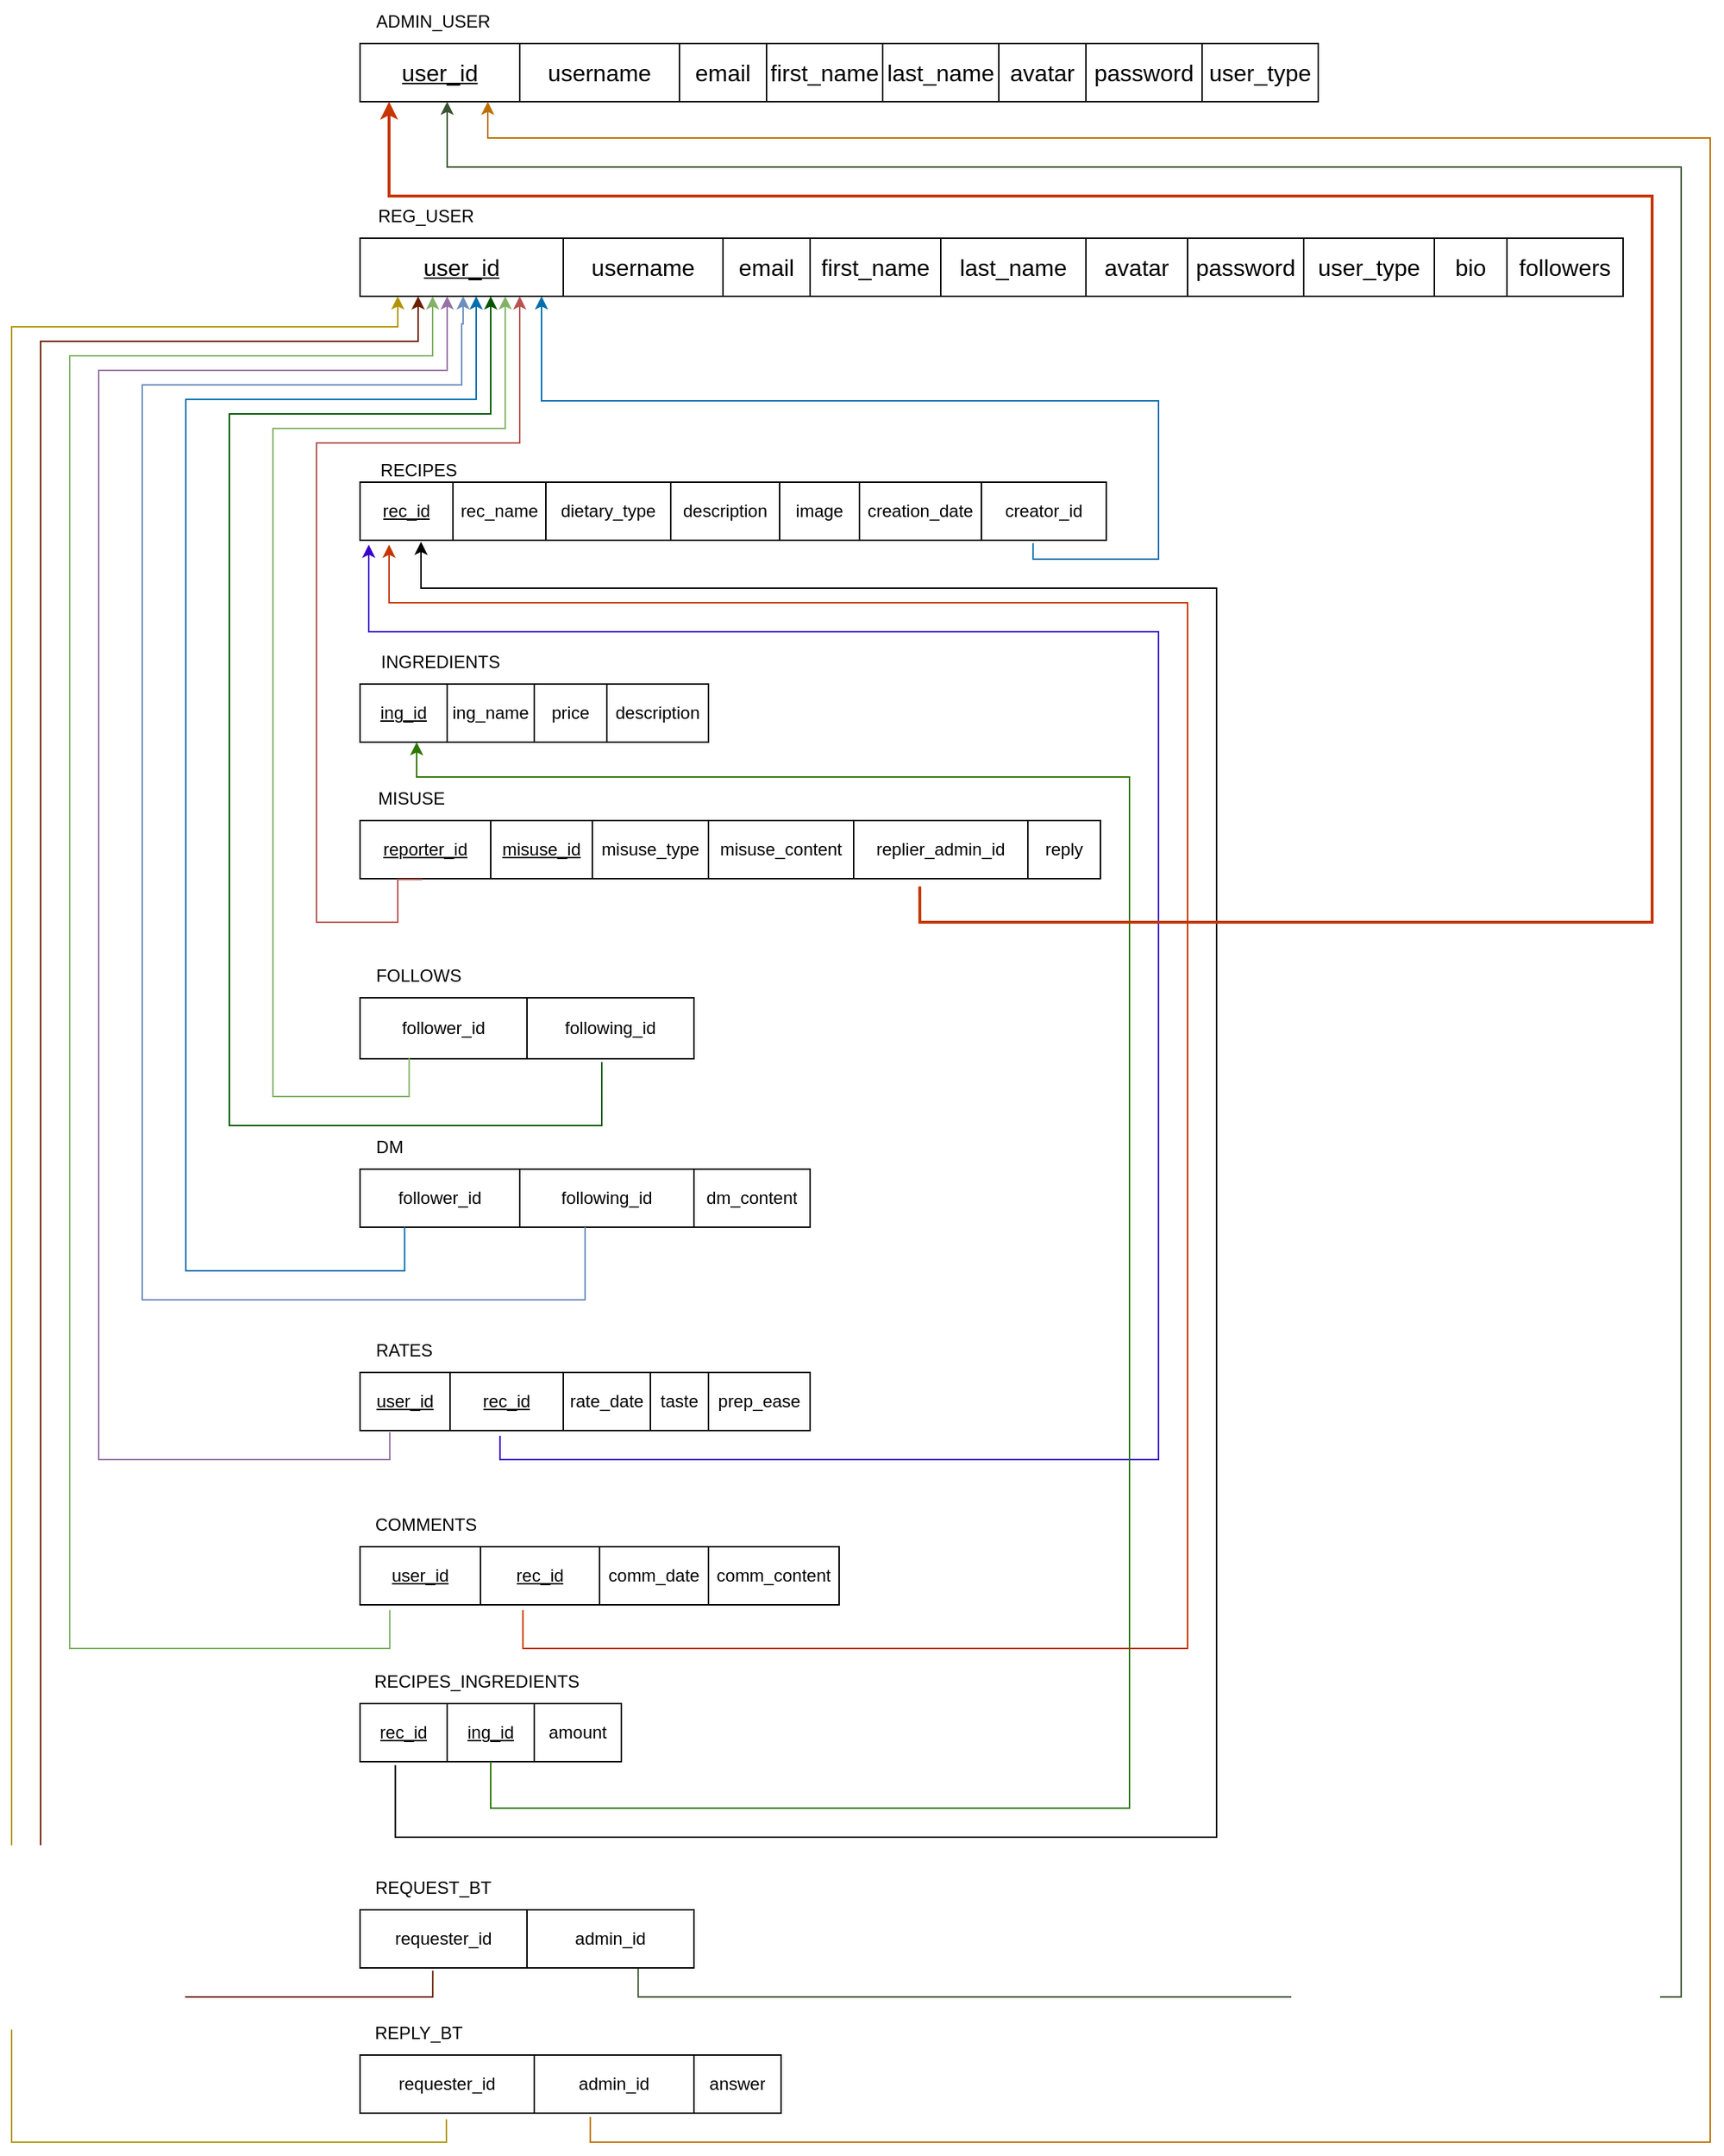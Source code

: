 <mxfile version="22.1.4" type="google">
  <diagram name="Page-1" id="NjtDKgLGMc9teXbc2uLM">
    <mxGraphModel grid="1" page="1" gridSize="10" guides="1" tooltips="1" connect="1" arrows="1" fold="1" pageScale="1" pageWidth="850" pageHeight="1100" math="0" shadow="0">
      <root>
        <mxCell id="0" />
        <mxCell id="1" parent="0" />
        <mxCell id="SH9UqQtt1yjxoyA9mRzl-2" value="" style="shape=table;startSize=0;container=1;collapsible=0;childLayout=tableLayout;fontSize=16;" vertex="1" parent="1">
          <mxGeometry x="160" y="-1" width="870" height="40" as="geometry" />
        </mxCell>
        <mxCell id="SH9UqQtt1yjxoyA9mRzl-3" value="" style="shape=tableRow;horizontal=0;startSize=0;swimlaneHead=0;swimlaneBody=0;strokeColor=inherit;top=0;left=0;bottom=0;right=0;collapsible=0;dropTarget=0;fillColor=none;points=[[0,0.5],[1,0.5]];portConstraint=eastwest;fontSize=16;" vertex="1" parent="SH9UqQtt1yjxoyA9mRzl-2">
          <mxGeometry width="870" height="40" as="geometry" />
        </mxCell>
        <mxCell id="SH9UqQtt1yjxoyA9mRzl-4" value="&lt;u&gt;user_id&lt;/u&gt;" style="shape=partialRectangle;html=1;whiteSpace=wrap;connectable=0;strokeColor=inherit;overflow=hidden;fillColor=none;top=0;left=0;bottom=0;right=0;pointerEvents=1;fontSize=16;" vertex="1" parent="SH9UqQtt1yjxoyA9mRzl-3">
          <mxGeometry width="140" height="40" as="geometry">
            <mxRectangle width="140" height="40" as="alternateBounds" />
          </mxGeometry>
        </mxCell>
        <mxCell id="NsjD4ry6fY5dDlFeeTJH-3" value="username" style="shape=partialRectangle;html=1;whiteSpace=wrap;connectable=0;strokeColor=inherit;overflow=hidden;fillColor=none;top=0;left=0;bottom=0;right=0;pointerEvents=1;fontSize=16;" vertex="1" parent="SH9UqQtt1yjxoyA9mRzl-3">
          <mxGeometry x="140" width="110" height="40" as="geometry">
            <mxRectangle width="110" height="40" as="alternateBounds" />
          </mxGeometry>
        </mxCell>
        <mxCell id="SH9UqQtt1yjxoyA9mRzl-5" value="email" style="shape=partialRectangle;html=1;whiteSpace=wrap;connectable=0;strokeColor=inherit;overflow=hidden;fillColor=none;top=0;left=0;bottom=0;right=0;pointerEvents=1;fontSize=16;" vertex="1" parent="SH9UqQtt1yjxoyA9mRzl-3">
          <mxGeometry x="250" width="60" height="40" as="geometry">
            <mxRectangle width="60" height="40" as="alternateBounds" />
          </mxGeometry>
        </mxCell>
        <mxCell id="SH9UqQtt1yjxoyA9mRzl-6" value="first_name" style="shape=partialRectangle;html=1;whiteSpace=wrap;connectable=0;strokeColor=inherit;overflow=hidden;fillColor=none;top=0;left=0;bottom=0;right=0;pointerEvents=1;fontSize=16;align=center;" vertex="1" parent="SH9UqQtt1yjxoyA9mRzl-3">
          <mxGeometry x="310" width="90" height="40" as="geometry">
            <mxRectangle width="90" height="40" as="alternateBounds" />
          </mxGeometry>
        </mxCell>
        <mxCell id="BGvKS-bfmUBT8Ne4-ugD-6" value="last_name" style="shape=partialRectangle;html=1;whiteSpace=wrap;connectable=0;strokeColor=inherit;overflow=hidden;fillColor=none;top=0;left=0;bottom=0;right=0;pointerEvents=1;fontSize=16;" vertex="1" parent="SH9UqQtt1yjxoyA9mRzl-3">
          <mxGeometry x="400" width="100" height="40" as="geometry">
            <mxRectangle width="100" height="40" as="alternateBounds" />
          </mxGeometry>
        </mxCell>
        <mxCell id="BGvKS-bfmUBT8Ne4-ugD-5" value="avatar" style="shape=partialRectangle;html=1;whiteSpace=wrap;connectable=0;strokeColor=inherit;overflow=hidden;fillColor=none;top=0;left=0;bottom=0;right=0;pointerEvents=1;fontSize=16;align=center;" vertex="1" parent="SH9UqQtt1yjxoyA9mRzl-3">
          <mxGeometry x="500" width="70" height="40" as="geometry">
            <mxRectangle width="70" height="40" as="alternateBounds" />
          </mxGeometry>
        </mxCell>
        <mxCell id="BGvKS-bfmUBT8Ne4-ugD-4" value="password" style="shape=partialRectangle;html=1;whiteSpace=wrap;connectable=0;strokeColor=inherit;overflow=hidden;fillColor=none;top=0;left=0;bottom=0;right=0;pointerEvents=1;fontSize=16;" vertex="1" parent="SH9UqQtt1yjxoyA9mRzl-3">
          <mxGeometry x="570" width="80" height="40" as="geometry">
            <mxRectangle width="80" height="40" as="alternateBounds" />
          </mxGeometry>
        </mxCell>
        <mxCell id="BGvKS-bfmUBT8Ne4-ugD-3" value="user_type" style="shape=partialRectangle;html=1;whiteSpace=wrap;connectable=0;strokeColor=inherit;overflow=hidden;fillColor=none;top=0;left=0;bottom=0;right=0;pointerEvents=1;fontSize=16;" vertex="1" parent="SH9UqQtt1yjxoyA9mRzl-3">
          <mxGeometry x="650" width="90" height="40" as="geometry">
            <mxRectangle width="90" height="40" as="alternateBounds" />
          </mxGeometry>
        </mxCell>
        <mxCell id="BGvKS-bfmUBT8Ne4-ugD-113" value="bio" style="shape=partialRectangle;html=1;whiteSpace=wrap;connectable=0;strokeColor=inherit;overflow=hidden;fillColor=none;top=0;left=0;bottom=0;right=0;pointerEvents=1;fontSize=16;" vertex="1" parent="SH9UqQtt1yjxoyA9mRzl-3">
          <mxGeometry x="740" width="50" height="40" as="geometry">
            <mxRectangle width="50" height="40" as="alternateBounds" />
          </mxGeometry>
        </mxCell>
        <mxCell id="BGvKS-bfmUBT8Ne4-ugD-112" value="followers" style="shape=partialRectangle;html=1;whiteSpace=wrap;connectable=0;strokeColor=inherit;overflow=hidden;fillColor=none;top=0;left=0;bottom=0;right=0;pointerEvents=1;fontSize=16;" vertex="1" parent="SH9UqQtt1yjxoyA9mRzl-3">
          <mxGeometry x="790" width="80" height="40" as="geometry">
            <mxRectangle width="80" height="40" as="alternateBounds" />
          </mxGeometry>
        </mxCell>
        <mxCell id="BGvKS-bfmUBT8Ne4-ugD-1" value="REG_USER" style="text;html=1;align=center;verticalAlign=middle;resizable=0;points=[];autosize=1;strokeColor=none;fillColor=none;" vertex="1" parent="1">
          <mxGeometry x="160" y="-31" width="90" height="30" as="geometry" />
        </mxCell>
        <mxCell id="BGvKS-bfmUBT8Ne4-ugD-7" value="RECIPES" style="text;html=1;align=center;verticalAlign=middle;resizable=0;points=[];autosize=1;strokeColor=none;fillColor=none;" vertex="1" parent="1">
          <mxGeometry x="160" y="144" width="80" height="30" as="geometry" />
        </mxCell>
        <mxCell id="BGvKS-bfmUBT8Ne4-ugD-8" value="" style="shape=table;startSize=0;container=1;collapsible=0;childLayout=tableLayout;" vertex="1" parent="1">
          <mxGeometry x="160" y="167" width="514" height="40" as="geometry" />
        </mxCell>
        <mxCell id="BGvKS-bfmUBT8Ne4-ugD-9" value="" style="shape=tableRow;horizontal=0;startSize=0;swimlaneHead=0;swimlaneBody=0;strokeColor=inherit;top=0;left=0;bottom=0;right=0;collapsible=0;dropTarget=0;fillColor=none;points=[[0,0.5],[1,0.5]];portConstraint=eastwest;" vertex="1" parent="BGvKS-bfmUBT8Ne4-ugD-8">
          <mxGeometry width="514" height="40" as="geometry" />
        </mxCell>
        <mxCell id="BGvKS-bfmUBT8Ne4-ugD-10" value="&lt;u&gt;rec_id&lt;/u&gt;" style="shape=partialRectangle;html=1;whiteSpace=wrap;connectable=0;strokeColor=inherit;overflow=hidden;fillColor=none;top=0;left=0;bottom=0;right=0;pointerEvents=1;" vertex="1" parent="BGvKS-bfmUBT8Ne4-ugD-9">
          <mxGeometry width="64" height="40" as="geometry">
            <mxRectangle width="64" height="40" as="alternateBounds" />
          </mxGeometry>
        </mxCell>
        <mxCell id="NsjD4ry6fY5dDlFeeTJH-4" value="rec_name" style="shape=partialRectangle;html=1;whiteSpace=wrap;connectable=0;strokeColor=inherit;overflow=hidden;fillColor=none;top=0;left=0;bottom=0;right=0;pointerEvents=1;" vertex="1" parent="BGvKS-bfmUBT8Ne4-ugD-9">
          <mxGeometry x="64" width="64" height="40" as="geometry">
            <mxRectangle width="64" height="40" as="alternateBounds" />
          </mxGeometry>
        </mxCell>
        <mxCell id="BGvKS-bfmUBT8Ne4-ugD-11" value="dietary_type" style="shape=partialRectangle;html=1;whiteSpace=wrap;connectable=0;strokeColor=inherit;overflow=hidden;fillColor=none;top=0;left=0;bottom=0;right=0;pointerEvents=1;" vertex="1" parent="BGvKS-bfmUBT8Ne4-ugD-9">
          <mxGeometry x="128" width="86" height="40" as="geometry">
            <mxRectangle width="86" height="40" as="alternateBounds" />
          </mxGeometry>
        </mxCell>
        <mxCell id="BGvKS-bfmUBT8Ne4-ugD-12" value="description" style="shape=partialRectangle;html=1;whiteSpace=wrap;connectable=0;strokeColor=inherit;overflow=hidden;fillColor=none;top=0;left=0;bottom=0;right=0;pointerEvents=1;" vertex="1" parent="BGvKS-bfmUBT8Ne4-ugD-9">
          <mxGeometry x="214" width="75" height="40" as="geometry">
            <mxRectangle width="75" height="40" as="alternateBounds" />
          </mxGeometry>
        </mxCell>
        <mxCell id="BGvKS-bfmUBT8Ne4-ugD-13" value="image" style="shape=partialRectangle;html=1;whiteSpace=wrap;connectable=0;strokeColor=inherit;overflow=hidden;fillColor=none;top=0;left=0;bottom=0;right=0;pointerEvents=1;" vertex="1" parent="BGvKS-bfmUBT8Ne4-ugD-9">
          <mxGeometry x="289" width="55" height="40" as="geometry">
            <mxRectangle width="55" height="40" as="alternateBounds" />
          </mxGeometry>
        </mxCell>
        <mxCell id="BGvKS-bfmUBT8Ne4-ugD-115" value="creation_date" style="shape=partialRectangle;html=1;whiteSpace=wrap;connectable=0;strokeColor=inherit;overflow=hidden;fillColor=none;top=0;left=0;bottom=0;right=0;pointerEvents=1;" vertex="1" parent="BGvKS-bfmUBT8Ne4-ugD-9">
          <mxGeometry x="344" width="84" height="40" as="geometry">
            <mxRectangle width="84" height="40" as="alternateBounds" />
          </mxGeometry>
        </mxCell>
        <mxCell id="BGvKS-bfmUBT8Ne4-ugD-114" value="creator_id" style="shape=partialRectangle;html=1;whiteSpace=wrap;connectable=0;strokeColor=inherit;overflow=hidden;fillColor=none;top=0;left=0;bottom=0;right=0;pointerEvents=1;" vertex="1" parent="BGvKS-bfmUBT8Ne4-ugD-9">
          <mxGeometry x="428" width="86" height="40" as="geometry">
            <mxRectangle width="86" height="40" as="alternateBounds" />
          </mxGeometry>
        </mxCell>
        <mxCell id="BGvKS-bfmUBT8Ne4-ugD-15" value="INGREDIENTS" style="text;html=1;align=center;verticalAlign=middle;resizable=0;points=[];autosize=1;strokeColor=none;fillColor=none;" vertex="1" parent="1">
          <mxGeometry x="160" y="276" width="110" height="30" as="geometry" />
        </mxCell>
        <mxCell id="BGvKS-bfmUBT8Ne4-ugD-16" value="" style="shape=table;startSize=0;container=1;collapsible=0;childLayout=tableLayout;" vertex="1" parent="1">
          <mxGeometry x="160" y="306" width="240" height="40" as="geometry" />
        </mxCell>
        <mxCell id="BGvKS-bfmUBT8Ne4-ugD-17" value="" style="shape=tableRow;horizontal=0;startSize=0;swimlaneHead=0;swimlaneBody=0;strokeColor=inherit;top=0;left=0;bottom=0;right=0;collapsible=0;dropTarget=0;fillColor=none;points=[[0,0.5],[1,0.5]];portConstraint=eastwest;" vertex="1" parent="BGvKS-bfmUBT8Ne4-ugD-16">
          <mxGeometry width="240" height="40" as="geometry" />
        </mxCell>
        <mxCell id="BGvKS-bfmUBT8Ne4-ugD-18" value="&lt;u&gt;ing_id&lt;/u&gt;" style="shape=partialRectangle;html=1;whiteSpace=wrap;connectable=0;strokeColor=inherit;overflow=hidden;fillColor=none;top=0;left=0;bottom=0;right=0;pointerEvents=1;" vertex="1" parent="BGvKS-bfmUBT8Ne4-ugD-17">
          <mxGeometry width="60" height="40" as="geometry">
            <mxRectangle width="60" height="40" as="alternateBounds" />
          </mxGeometry>
        </mxCell>
        <mxCell id="NsjD4ry6fY5dDlFeeTJH-5" value="ing_name" style="shape=partialRectangle;html=1;whiteSpace=wrap;connectable=0;strokeColor=inherit;overflow=hidden;fillColor=none;top=0;left=0;bottom=0;right=0;pointerEvents=1;" vertex="1" parent="BGvKS-bfmUBT8Ne4-ugD-17">
          <mxGeometry x="60" width="60" height="40" as="geometry">
            <mxRectangle width="60" height="40" as="alternateBounds" />
          </mxGeometry>
        </mxCell>
        <mxCell id="BGvKS-bfmUBT8Ne4-ugD-19" value="price" style="shape=partialRectangle;html=1;whiteSpace=wrap;connectable=0;strokeColor=inherit;overflow=hidden;fillColor=none;top=0;left=0;bottom=0;right=0;pointerEvents=1;" vertex="1" parent="BGvKS-bfmUBT8Ne4-ugD-17">
          <mxGeometry x="120" width="50" height="40" as="geometry">
            <mxRectangle width="50" height="40" as="alternateBounds" />
          </mxGeometry>
        </mxCell>
        <mxCell id="BGvKS-bfmUBT8Ne4-ugD-20" value="description" style="shape=partialRectangle;html=1;whiteSpace=wrap;connectable=0;strokeColor=inherit;overflow=hidden;fillColor=none;top=0;left=0;bottom=0;right=0;pointerEvents=1;" vertex="1" parent="BGvKS-bfmUBT8Ne4-ugD-17">
          <mxGeometry x="170" width="70" height="40" as="geometry">
            <mxRectangle width="70" height="40" as="alternateBounds" />
          </mxGeometry>
        </mxCell>
        <mxCell id="BGvKS-bfmUBT8Ne4-ugD-22" value="MISUSE" style="text;html=1;align=center;verticalAlign=middle;resizable=0;points=[];autosize=1;strokeColor=none;fillColor=none;" vertex="1" parent="1">
          <mxGeometry x="160" y="370" width="70" height="30" as="geometry" />
        </mxCell>
        <mxCell id="BGvKS-bfmUBT8Ne4-ugD-23" value="" style="shape=table;startSize=0;container=1;collapsible=0;childLayout=tableLayout;" vertex="1" parent="1">
          <mxGeometry x="160" y="400" width="510" height="40" as="geometry" />
        </mxCell>
        <mxCell id="BGvKS-bfmUBT8Ne4-ugD-24" value="" style="shape=tableRow;horizontal=0;startSize=0;swimlaneHead=0;swimlaneBody=0;strokeColor=inherit;top=0;left=0;bottom=0;right=0;collapsible=0;dropTarget=0;fillColor=none;points=[[0,0.5],[1,0.5]];portConstraint=eastwest;" vertex="1" parent="BGvKS-bfmUBT8Ne4-ugD-23">
          <mxGeometry width="510" height="40" as="geometry" />
        </mxCell>
        <mxCell id="BGvKS-bfmUBT8Ne4-ugD-25" value="&lt;u&gt;reporter_id&lt;/u&gt;" style="shape=partialRectangle;html=1;whiteSpace=wrap;connectable=0;strokeColor=inherit;overflow=hidden;fillColor=none;top=0;left=0;bottom=0;right=0;pointerEvents=1;" vertex="1" parent="BGvKS-bfmUBT8Ne4-ugD-24">
          <mxGeometry width="90" height="40" as="geometry">
            <mxRectangle width="90" height="40" as="alternateBounds" />
          </mxGeometry>
        </mxCell>
        <mxCell id="BGvKS-bfmUBT8Ne4-ugD-29" value="&lt;u&gt;misuse_id&lt;/u&gt;" style="shape=partialRectangle;html=1;whiteSpace=wrap;connectable=0;strokeColor=inherit;overflow=hidden;fillColor=none;top=0;left=0;bottom=0;right=0;pointerEvents=1;" vertex="1" parent="BGvKS-bfmUBT8Ne4-ugD-24">
          <mxGeometry x="90" width="70" height="40" as="geometry">
            <mxRectangle width="70" height="40" as="alternateBounds" />
          </mxGeometry>
        </mxCell>
        <mxCell id="BGvKS-bfmUBT8Ne4-ugD-26" value="misuse_type" style="shape=partialRectangle;html=1;whiteSpace=wrap;connectable=0;strokeColor=inherit;overflow=hidden;fillColor=none;top=0;left=0;bottom=0;right=0;pointerEvents=1;" vertex="1" parent="BGvKS-bfmUBT8Ne4-ugD-24">
          <mxGeometry x="160" width="80" height="40" as="geometry">
            <mxRectangle width="80" height="40" as="alternateBounds" />
          </mxGeometry>
        </mxCell>
        <mxCell id="BGvKS-bfmUBT8Ne4-ugD-27" value="misuse_content" style="shape=partialRectangle;html=1;whiteSpace=wrap;connectable=0;strokeColor=inherit;overflow=hidden;fillColor=none;top=0;left=0;bottom=0;right=0;pointerEvents=1;" vertex="1" parent="BGvKS-bfmUBT8Ne4-ugD-24">
          <mxGeometry x="240" width="100" height="40" as="geometry">
            <mxRectangle width="100" height="40" as="alternateBounds" />
          </mxGeometry>
        </mxCell>
        <mxCell id="BGvKS-bfmUBT8Ne4-ugD-149" value="replier_admin_id" style="shape=partialRectangle;html=1;whiteSpace=wrap;connectable=0;strokeColor=inherit;overflow=hidden;fillColor=none;top=0;left=0;bottom=0;right=0;pointerEvents=1;" vertex="1" parent="BGvKS-bfmUBT8Ne4-ugD-24">
          <mxGeometry x="340" width="120" height="40" as="geometry">
            <mxRectangle width="120" height="40" as="alternateBounds" />
          </mxGeometry>
        </mxCell>
        <mxCell id="BGvKS-bfmUBT8Ne4-ugD-148" value="reply" style="shape=partialRectangle;html=1;whiteSpace=wrap;connectable=0;strokeColor=inherit;overflow=hidden;fillColor=none;top=0;left=0;bottom=0;right=0;pointerEvents=1;" vertex="1" parent="BGvKS-bfmUBT8Ne4-ugD-24">
          <mxGeometry x="460" width="50" height="40" as="geometry">
            <mxRectangle width="50" height="40" as="alternateBounds" />
          </mxGeometry>
        </mxCell>
        <mxCell id="BGvKS-bfmUBT8Ne4-ugD-31" style="edgeStyle=orthogonalEdgeStyle;rounded=0;orthogonalLoop=1;jettySize=auto;html=1;exitX=0.084;exitY=1.013;exitDx=0;exitDy=0;exitPerimeter=0;fillColor=#f8cecc;strokeColor=#b85450;" edge="1" parent="1" source="BGvKS-bfmUBT8Ne4-ugD-24" target="SH9UqQtt1yjxoyA9mRzl-3">
          <mxGeometry relative="1" as="geometry">
            <mxPoint x="264" y="60" as="targetPoint" />
            <Array as="points">
              <mxPoint x="186" y="470" />
              <mxPoint x="130" y="470" />
              <mxPoint x="130" y="140" />
              <mxPoint x="270" y="140" />
            </Array>
          </mxGeometry>
        </mxCell>
        <mxCell id="BGvKS-bfmUBT8Ne4-ugD-34" value="FOLLOWS" style="text;html=1;align=center;verticalAlign=middle;resizable=0;points=[];autosize=1;strokeColor=none;fillColor=none;" vertex="1" parent="1">
          <mxGeometry x="160" y="492" width="80" height="30" as="geometry" />
        </mxCell>
        <mxCell id="BGvKS-bfmUBT8Ne4-ugD-35" value="" style="shape=table;startSize=0;container=1;collapsible=0;childLayout=tableLayout;" vertex="1" parent="1">
          <mxGeometry x="160" y="522" width="230" height="42" as="geometry" />
        </mxCell>
        <mxCell id="BGvKS-bfmUBT8Ne4-ugD-36" value="" style="shape=tableRow;horizontal=0;startSize=0;swimlaneHead=0;swimlaneBody=0;strokeColor=inherit;top=0;left=0;bottom=0;right=0;collapsible=0;dropTarget=0;fillColor=none;points=[[0,0.5],[1,0.5]];portConstraint=eastwest;" vertex="1" parent="BGvKS-bfmUBT8Ne4-ugD-35">
          <mxGeometry width="230" height="42" as="geometry" />
        </mxCell>
        <mxCell id="BGvKS-bfmUBT8Ne4-ugD-37" value="follower_id" style="shape=partialRectangle;html=1;whiteSpace=wrap;connectable=0;strokeColor=inherit;overflow=hidden;fillColor=none;top=0;left=0;bottom=0;right=0;pointerEvents=1;" vertex="1" parent="BGvKS-bfmUBT8Ne4-ugD-36">
          <mxGeometry width="115" height="42" as="geometry">
            <mxRectangle width="115" height="42" as="alternateBounds" />
          </mxGeometry>
        </mxCell>
        <mxCell id="BGvKS-bfmUBT8Ne4-ugD-38" value="following_id" style="shape=partialRectangle;html=1;whiteSpace=wrap;connectable=0;strokeColor=inherit;overflow=hidden;fillColor=none;top=0;left=0;bottom=0;right=0;pointerEvents=1;" vertex="1" parent="BGvKS-bfmUBT8Ne4-ugD-36">
          <mxGeometry x="115" width="115" height="42" as="geometry">
            <mxRectangle width="115" height="42" as="alternateBounds" />
          </mxGeometry>
        </mxCell>
        <mxCell id="BGvKS-bfmUBT8Ne4-ugD-39" value="DM" style="text;html=1;align=center;verticalAlign=middle;resizable=0;points=[];autosize=1;strokeColor=none;fillColor=none;" vertex="1" parent="1">
          <mxGeometry x="160" y="610" width="40" height="30" as="geometry" />
        </mxCell>
        <mxCell id="BGvKS-bfmUBT8Ne4-ugD-40" value="" style="shape=table;startSize=0;container=1;collapsible=0;childLayout=tableLayout;" vertex="1" parent="1">
          <mxGeometry x="160" y="640" width="310" height="40" as="geometry" />
        </mxCell>
        <mxCell id="BGvKS-bfmUBT8Ne4-ugD-41" value="" style="shape=tableRow;horizontal=0;startSize=0;swimlaneHead=0;swimlaneBody=0;strokeColor=inherit;top=0;left=0;bottom=0;right=0;collapsible=0;dropTarget=0;fillColor=none;points=[[0,0.5],[1,0.5]];portConstraint=eastwest;" vertex="1" parent="BGvKS-bfmUBT8Ne4-ugD-40">
          <mxGeometry width="310" height="40" as="geometry" />
        </mxCell>
        <mxCell id="BGvKS-bfmUBT8Ne4-ugD-42" value="follower_id" style="shape=partialRectangle;html=1;whiteSpace=wrap;connectable=0;strokeColor=inherit;overflow=hidden;fillColor=none;top=0;left=0;bottom=0;right=0;pointerEvents=1;" vertex="1" parent="BGvKS-bfmUBT8Ne4-ugD-41">
          <mxGeometry width="110" height="40" as="geometry">
            <mxRectangle width="110" height="40" as="alternateBounds" />
          </mxGeometry>
        </mxCell>
        <mxCell id="BGvKS-bfmUBT8Ne4-ugD-43" value="following_id" style="shape=partialRectangle;html=1;whiteSpace=wrap;connectable=0;strokeColor=inherit;overflow=hidden;fillColor=none;top=0;left=0;bottom=0;right=0;pointerEvents=1;" vertex="1" parent="BGvKS-bfmUBT8Ne4-ugD-41">
          <mxGeometry x="110" width="120" height="40" as="geometry">
            <mxRectangle width="120" height="40" as="alternateBounds" />
          </mxGeometry>
        </mxCell>
        <mxCell id="BGvKS-bfmUBT8Ne4-ugD-44" value="dm_content" style="shape=partialRectangle;html=1;whiteSpace=wrap;connectable=0;strokeColor=inherit;overflow=hidden;fillColor=none;top=0;left=0;bottom=0;right=0;pointerEvents=1;" vertex="1" parent="BGvKS-bfmUBT8Ne4-ugD-41">
          <mxGeometry x="230" width="80" height="40" as="geometry">
            <mxRectangle width="80" height="40" as="alternateBounds" />
          </mxGeometry>
        </mxCell>
        <mxCell id="BGvKS-bfmUBT8Ne4-ugD-45" style="edgeStyle=orthogonalEdgeStyle;rounded=0;orthogonalLoop=1;jettySize=auto;html=1;exitX=0.147;exitY=0.985;exitDx=0;exitDy=0;exitPerimeter=0;fillColor=#d5e8d4;strokeColor=#82b366;" edge="1" parent="1" source="BGvKS-bfmUBT8Ne4-ugD-36" target="SH9UqQtt1yjxoyA9mRzl-3">
          <mxGeometry relative="1" as="geometry">
            <mxPoint x="250" y="56" as="targetPoint" />
            <Array as="points">
              <mxPoint x="194" y="590" />
              <mxPoint x="100" y="590" />
              <mxPoint x="100" y="130" />
              <mxPoint x="260" y="130" />
            </Array>
          </mxGeometry>
        </mxCell>
        <mxCell id="BGvKS-bfmUBT8Ne4-ugD-47" style="edgeStyle=orthogonalEdgeStyle;rounded=0;orthogonalLoop=1;jettySize=auto;html=1;fillColor=#dae8fc;strokeColor=#6c8ebf;" edge="1" parent="1" target="SH9UqQtt1yjxoyA9mRzl-3">
          <mxGeometry relative="1" as="geometry">
            <mxPoint x="315" y="680" as="sourcePoint" />
            <mxPoint x="202" y="58" as="targetPoint" />
            <Array as="points">
              <mxPoint x="315" y="730" />
              <mxPoint x="10" y="730" />
              <mxPoint x="10" y="100" />
              <mxPoint x="230" y="100" />
              <mxPoint x="230" y="58" />
              <mxPoint x="231" y="58" />
            </Array>
          </mxGeometry>
        </mxCell>
        <mxCell id="BGvKS-bfmUBT8Ne4-ugD-48" style="edgeStyle=orthogonalEdgeStyle;rounded=0;orthogonalLoop=1;jettySize=auto;html=1;exitX=0.099;exitY=0.997;exitDx=0;exitDy=0;exitPerimeter=0;fillColor=#1ba1e2;strokeColor=#006EAF;" edge="1" parent="1" source="BGvKS-bfmUBT8Ne4-ugD-41" target="SH9UqQtt1yjxoyA9mRzl-3">
          <mxGeometry relative="1" as="geometry">
            <mxPoint x="202" y="60" as="targetPoint" />
            <Array as="points">
              <mxPoint x="191" y="710" />
              <mxPoint x="40" y="710" />
              <mxPoint x="40" y="110" />
              <mxPoint x="240" y="110" />
            </Array>
          </mxGeometry>
        </mxCell>
        <mxCell id="BGvKS-bfmUBT8Ne4-ugD-56" style="edgeStyle=orthogonalEdgeStyle;rounded=0;orthogonalLoop=1;jettySize=auto;html=1;exitX=0.724;exitY=1.053;exitDx=0;exitDy=0;exitPerimeter=0;fillColor=#008a00;strokeColor=#005700;" edge="1" parent="1" source="BGvKS-bfmUBT8Ne4-ugD-36" target="SH9UqQtt1yjxoyA9mRzl-3">
          <mxGeometry relative="1" as="geometry">
            <mxPoint x="200" y="76" as="targetPoint" />
            <Array as="points">
              <mxPoint x="327" y="610" />
              <mxPoint x="70" y="610" />
              <mxPoint x="70" y="120" />
              <mxPoint x="250" y="120" />
            </Array>
          </mxGeometry>
        </mxCell>
        <mxCell id="BGvKS-bfmUBT8Ne4-ugD-57" value="RATES" style="text;html=1;align=center;verticalAlign=middle;resizable=0;points=[];autosize=1;strokeColor=none;fillColor=none;" vertex="1" parent="1">
          <mxGeometry x="160" y="750" width="60" height="30" as="geometry" />
        </mxCell>
        <mxCell id="BGvKS-bfmUBT8Ne4-ugD-58" value="" style="shape=table;startSize=0;container=1;collapsible=0;childLayout=tableLayout;" vertex="1" parent="1">
          <mxGeometry x="160" y="780" width="310" height="40" as="geometry" />
        </mxCell>
        <mxCell id="BGvKS-bfmUBT8Ne4-ugD-59" value="" style="shape=tableRow;horizontal=0;startSize=0;swimlaneHead=0;swimlaneBody=0;strokeColor=inherit;top=0;left=0;bottom=0;right=0;collapsible=0;dropTarget=0;fillColor=none;points=[[0,0.5],[1,0.5]];portConstraint=eastwest;" vertex="1" parent="BGvKS-bfmUBT8Ne4-ugD-58">
          <mxGeometry width="310" height="40" as="geometry" />
        </mxCell>
        <mxCell id="BGvKS-bfmUBT8Ne4-ugD-60" value="&lt;u&gt;user_id&lt;/u&gt;" style="shape=partialRectangle;html=1;whiteSpace=wrap;connectable=0;strokeColor=inherit;overflow=hidden;fillColor=none;top=0;left=0;bottom=0;right=0;pointerEvents=1;" vertex="1" parent="BGvKS-bfmUBT8Ne4-ugD-59">
          <mxGeometry width="62" height="40" as="geometry">
            <mxRectangle width="62" height="40" as="alternateBounds" />
          </mxGeometry>
        </mxCell>
        <mxCell id="BGvKS-bfmUBT8Ne4-ugD-61" value="&lt;u&gt;rec_id&lt;/u&gt;" style="shape=partialRectangle;html=1;whiteSpace=wrap;connectable=0;strokeColor=inherit;overflow=hidden;fillColor=none;top=0;left=0;bottom=0;right=0;pointerEvents=1;" vertex="1" parent="BGvKS-bfmUBT8Ne4-ugD-59">
          <mxGeometry x="62" width="78" height="40" as="geometry">
            <mxRectangle width="78" height="40" as="alternateBounds" />
          </mxGeometry>
        </mxCell>
        <mxCell id="BGvKS-bfmUBT8Ne4-ugD-62" value="rate_date" style="shape=partialRectangle;html=1;whiteSpace=wrap;connectable=0;strokeColor=inherit;overflow=hidden;fillColor=none;top=0;left=0;bottom=0;right=0;pointerEvents=1;" vertex="1" parent="BGvKS-bfmUBT8Ne4-ugD-59">
          <mxGeometry x="140" width="60" height="40" as="geometry">
            <mxRectangle width="60" height="40" as="alternateBounds" />
          </mxGeometry>
        </mxCell>
        <mxCell id="BGvKS-bfmUBT8Ne4-ugD-63" value="taste" style="shape=partialRectangle;html=1;whiteSpace=wrap;connectable=0;strokeColor=inherit;overflow=hidden;fillColor=none;top=0;left=0;bottom=0;right=0;pointerEvents=1;" vertex="1" parent="BGvKS-bfmUBT8Ne4-ugD-59">
          <mxGeometry x="200" width="40" height="40" as="geometry">
            <mxRectangle width="40" height="40" as="alternateBounds" />
          </mxGeometry>
        </mxCell>
        <mxCell id="BGvKS-bfmUBT8Ne4-ugD-64" value="prep_ease" style="shape=partialRectangle;html=1;whiteSpace=wrap;connectable=0;strokeColor=inherit;overflow=hidden;fillColor=none;top=0;left=0;bottom=0;right=0;pointerEvents=1;" vertex="1" parent="BGvKS-bfmUBT8Ne4-ugD-59">
          <mxGeometry x="240" width="70" height="40" as="geometry">
            <mxRectangle width="70" height="40" as="alternateBounds" />
          </mxGeometry>
        </mxCell>
        <mxCell id="BGvKS-bfmUBT8Ne4-ugD-65" value="COMMENTS" style="text;html=1;align=center;verticalAlign=middle;resizable=0;points=[];autosize=1;strokeColor=none;fillColor=none;" vertex="1" parent="1">
          <mxGeometry x="160" y="870" width="90" height="30" as="geometry" />
        </mxCell>
        <mxCell id="BGvKS-bfmUBT8Ne4-ugD-66" value="" style="shape=table;startSize=0;container=1;collapsible=0;childLayout=tableLayout;" vertex="1" parent="1">
          <mxGeometry x="160" y="900" width="330" height="40" as="geometry" />
        </mxCell>
        <mxCell id="BGvKS-bfmUBT8Ne4-ugD-67" value="" style="shape=tableRow;horizontal=0;startSize=0;swimlaneHead=0;swimlaneBody=0;strokeColor=inherit;top=0;left=0;bottom=0;right=0;collapsible=0;dropTarget=0;fillColor=none;points=[[0,0.5],[1,0.5]];portConstraint=eastwest;" vertex="1" parent="BGvKS-bfmUBT8Ne4-ugD-66">
          <mxGeometry width="330" height="40" as="geometry" />
        </mxCell>
        <mxCell id="BGvKS-bfmUBT8Ne4-ugD-68" value="&lt;u style=&quot;border-color: var(--border-color);&quot;&gt;user_id&lt;/u&gt;" style="shape=partialRectangle;html=1;whiteSpace=wrap;connectable=0;strokeColor=inherit;overflow=hidden;fillColor=none;top=0;left=0;bottom=0;right=0;pointerEvents=1;" vertex="1" parent="BGvKS-bfmUBT8Ne4-ugD-67">
          <mxGeometry width="83" height="40" as="geometry">
            <mxRectangle width="83" height="40" as="alternateBounds" />
          </mxGeometry>
        </mxCell>
        <mxCell id="BGvKS-bfmUBT8Ne4-ugD-69" value="&lt;u style=&quot;border-color: var(--border-color);&quot;&gt;rec_id&lt;/u&gt;" style="shape=partialRectangle;html=1;whiteSpace=wrap;connectable=0;strokeColor=inherit;overflow=hidden;fillColor=none;top=0;left=0;bottom=0;right=0;pointerEvents=1;" vertex="1" parent="BGvKS-bfmUBT8Ne4-ugD-67">
          <mxGeometry x="83" width="82" height="40" as="geometry">
            <mxRectangle width="82" height="40" as="alternateBounds" />
          </mxGeometry>
        </mxCell>
        <mxCell id="BGvKS-bfmUBT8Ne4-ugD-70" value="comm_date" style="shape=partialRectangle;html=1;whiteSpace=wrap;connectable=0;strokeColor=inherit;overflow=hidden;fillColor=none;top=0;left=0;bottom=0;right=0;pointerEvents=1;" vertex="1" parent="BGvKS-bfmUBT8Ne4-ugD-67">
          <mxGeometry x="165" width="75" height="40" as="geometry">
            <mxRectangle width="75" height="40" as="alternateBounds" />
          </mxGeometry>
        </mxCell>
        <mxCell id="BGvKS-bfmUBT8Ne4-ugD-71" value="comm_content" style="shape=partialRectangle;html=1;whiteSpace=wrap;connectable=0;strokeColor=inherit;overflow=hidden;fillColor=none;top=0;left=0;bottom=0;right=0;pointerEvents=1;" vertex="1" parent="BGvKS-bfmUBT8Ne4-ugD-67">
          <mxGeometry x="240" width="90" height="40" as="geometry">
            <mxRectangle width="90" height="40" as="alternateBounds" />
          </mxGeometry>
        </mxCell>
        <mxCell id="BGvKS-bfmUBT8Ne4-ugD-72" value="RECIPES_INGREDIENTS" style="text;html=1;align=center;verticalAlign=middle;resizable=0;points=[];autosize=1;strokeColor=none;fillColor=none;" vertex="1" parent="1">
          <mxGeometry x="160" y="978" width="160" height="30" as="geometry" />
        </mxCell>
        <mxCell id="BGvKS-bfmUBT8Ne4-ugD-73" value="" style="shape=table;startSize=0;container=1;collapsible=0;childLayout=tableLayout;" vertex="1" parent="1">
          <mxGeometry x="160" y="1008" width="180" height="40" as="geometry" />
        </mxCell>
        <mxCell id="BGvKS-bfmUBT8Ne4-ugD-74" value="" style="shape=tableRow;horizontal=0;startSize=0;swimlaneHead=0;swimlaneBody=0;strokeColor=inherit;top=0;left=0;bottom=0;right=0;collapsible=0;dropTarget=0;fillColor=none;points=[[0,0.5],[1,0.5]];portConstraint=eastwest;" vertex="1" parent="BGvKS-bfmUBT8Ne4-ugD-73">
          <mxGeometry width="180" height="40" as="geometry" />
        </mxCell>
        <mxCell id="BGvKS-bfmUBT8Ne4-ugD-75" value="&lt;u&gt;rec_id&lt;/u&gt;" style="shape=partialRectangle;html=1;whiteSpace=wrap;connectable=0;strokeColor=inherit;overflow=hidden;fillColor=none;top=0;left=0;bottom=0;right=0;pointerEvents=1;" vertex="1" parent="BGvKS-bfmUBT8Ne4-ugD-74">
          <mxGeometry width="60" height="40" as="geometry">
            <mxRectangle width="60" height="40" as="alternateBounds" />
          </mxGeometry>
        </mxCell>
        <mxCell id="BGvKS-bfmUBT8Ne4-ugD-76" value="&lt;u&gt;ing_id&lt;/u&gt;" style="shape=partialRectangle;html=1;whiteSpace=wrap;connectable=0;strokeColor=inherit;overflow=hidden;fillColor=none;top=0;left=0;bottom=0;right=0;pointerEvents=1;" vertex="1" parent="BGvKS-bfmUBT8Ne4-ugD-74">
          <mxGeometry x="60" width="60" height="40" as="geometry">
            <mxRectangle width="60" height="40" as="alternateBounds" />
          </mxGeometry>
        </mxCell>
        <mxCell id="BGvKS-bfmUBT8Ne4-ugD-77" value="amount" style="shape=partialRectangle;html=1;whiteSpace=wrap;connectable=0;strokeColor=inherit;overflow=hidden;fillColor=none;top=0;left=0;bottom=0;right=0;pointerEvents=1;" vertex="1" parent="BGvKS-bfmUBT8Ne4-ugD-74">
          <mxGeometry x="120" width="60" height="40" as="geometry">
            <mxRectangle width="60" height="40" as="alternateBounds" />
          </mxGeometry>
        </mxCell>
        <mxCell id="BGvKS-bfmUBT8Ne4-ugD-78" style="edgeStyle=orthogonalEdgeStyle;rounded=0;orthogonalLoop=1;jettySize=auto;html=1;fillColor=#e1d5e7;strokeColor=#9673a6;exitX=0.066;exitY=1.025;exitDx=0;exitDy=0;exitPerimeter=0;" edge="1" parent="1" source="BGvKS-bfmUBT8Ne4-ugD-59" target="SH9UqQtt1yjxoyA9mRzl-3">
          <mxGeometry relative="1" as="geometry">
            <mxPoint x="186" y="60" as="targetPoint" />
            <Array as="points">
              <mxPoint x="181" y="840" />
              <mxPoint x="-20" y="840" />
              <mxPoint x="-20" y="90" />
              <mxPoint x="220" y="90" />
            </Array>
          </mxGeometry>
        </mxCell>
        <mxCell id="BGvKS-bfmUBT8Ne4-ugD-85" style="edgeStyle=orthogonalEdgeStyle;rounded=0;orthogonalLoop=1;jettySize=auto;html=1;fillColor=#d5e8d4;strokeColor=#82b366;exitX=0.062;exitY=1.092;exitDx=0;exitDy=0;exitPerimeter=0;gradientColor=#97d077;" edge="1" parent="1" source="BGvKS-bfmUBT8Ne4-ugD-67" target="SH9UqQtt1yjxoyA9mRzl-3">
          <mxGeometry relative="1" as="geometry">
            <mxPoint x="-5" y="40.067" as="targetPoint" />
            <Array as="points">
              <mxPoint x="180" y="970" />
              <mxPoint x="-40" y="970" />
              <mxPoint x="-40" y="80" />
              <mxPoint x="210" y="80" />
            </Array>
          </mxGeometry>
        </mxCell>
        <mxCell id="BGvKS-bfmUBT8Ne4-ugD-93" style="edgeStyle=orthogonalEdgeStyle;rounded=0;orthogonalLoop=1;jettySize=auto;html=1;exitX=0.311;exitY=1.092;exitDx=0;exitDy=0;exitPerimeter=0;fillColor=#6a00ff;strokeColor=#3700CC;" edge="1" parent="1" source="BGvKS-bfmUBT8Ne4-ugD-59">
          <mxGeometry relative="1" as="geometry">
            <mxPoint x="166" y="210" as="targetPoint" />
            <Array as="points">
              <mxPoint x="256" y="840" />
              <mxPoint x="710" y="840" />
              <mxPoint x="710" y="270" />
              <mxPoint x="166" y="270" />
            </Array>
          </mxGeometry>
        </mxCell>
        <mxCell id="BGvKS-bfmUBT8Ne4-ugD-94" style="edgeStyle=orthogonalEdgeStyle;rounded=0;orthogonalLoop=1;jettySize=auto;html=1;exitX=0.34;exitY=1.092;exitDx=0;exitDy=0;exitPerimeter=0;fillColor=#fa6800;strokeColor=#C73500;" edge="1" parent="1" source="BGvKS-bfmUBT8Ne4-ugD-67">
          <mxGeometry relative="1" as="geometry">
            <mxPoint x="180" y="210" as="targetPoint" />
            <Array as="points">
              <mxPoint x="272" y="970" />
              <mxPoint x="730" y="970" />
              <mxPoint x="730" y="250" />
              <mxPoint x="180" y="250" />
            </Array>
          </mxGeometry>
        </mxCell>
        <mxCell id="BGvKS-bfmUBT8Ne4-ugD-95" style="edgeStyle=orthogonalEdgeStyle;rounded=0;orthogonalLoop=1;jettySize=auto;html=1;fillColor=#60a917;strokeColor=#2D7600;" edge="1" parent="1" source="BGvKS-bfmUBT8Ne4-ugD-74" target="BGvKS-bfmUBT8Ne4-ugD-17">
          <mxGeometry relative="1" as="geometry">
            <Array as="points">
              <mxPoint x="250" y="1080" />
              <mxPoint x="690" y="1080" />
              <mxPoint x="690" y="370" />
              <mxPoint x="199" y="370" />
            </Array>
          </mxGeometry>
        </mxCell>
        <mxCell id="BGvKS-bfmUBT8Ne4-ugD-96" style="edgeStyle=orthogonalEdgeStyle;rounded=0;orthogonalLoop=1;jettySize=auto;html=1;exitX=0.135;exitY=1.058;exitDx=0;exitDy=0;exitPerimeter=0;" edge="1" parent="1" source="BGvKS-bfmUBT8Ne4-ugD-74">
          <mxGeometry relative="1" as="geometry">
            <mxPoint x="202" y="208" as="targetPoint" />
            <Array as="points">
              <mxPoint x="184" y="1100" />
              <mxPoint x="750" y="1100" />
              <mxPoint x="750" y="240" />
              <mxPoint x="202" y="240" />
            </Array>
          </mxGeometry>
        </mxCell>
        <mxCell id="BGvKS-bfmUBT8Ne4-ugD-99" value="" style="shape=table;startSize=0;container=1;collapsible=0;childLayout=tableLayout;fontSize=16;" vertex="1" parent="1">
          <mxGeometry x="160" y="-135" width="660" height="40" as="geometry" />
        </mxCell>
        <mxCell id="BGvKS-bfmUBT8Ne4-ugD-100" value="" style="shape=tableRow;horizontal=0;startSize=0;swimlaneHead=0;swimlaneBody=0;strokeColor=inherit;top=0;left=0;bottom=0;right=0;collapsible=0;dropTarget=0;fillColor=none;points=[[0,0.5],[1,0.5]];portConstraint=eastwest;fontSize=16;" vertex="1" parent="BGvKS-bfmUBT8Ne4-ugD-99">
          <mxGeometry width="660" height="40" as="geometry" />
        </mxCell>
        <mxCell id="BGvKS-bfmUBT8Ne4-ugD-101" value="&lt;u&gt;user_id&lt;/u&gt;" style="shape=partialRectangle;html=1;whiteSpace=wrap;connectable=0;strokeColor=inherit;overflow=hidden;fillColor=none;top=0;left=0;bottom=0;right=0;pointerEvents=1;fontSize=16;" vertex="1" parent="BGvKS-bfmUBT8Ne4-ugD-100">
          <mxGeometry width="110" height="40" as="geometry">
            <mxRectangle width="110" height="40" as="alternateBounds" />
          </mxGeometry>
        </mxCell>
        <mxCell id="NsjD4ry6fY5dDlFeeTJH-1" value="username" style="shape=partialRectangle;html=1;whiteSpace=wrap;connectable=0;strokeColor=inherit;overflow=hidden;fillColor=none;top=0;left=0;bottom=0;right=0;pointerEvents=1;fontSize=16;" vertex="1" parent="BGvKS-bfmUBT8Ne4-ugD-100">
          <mxGeometry x="110" width="110" height="40" as="geometry">
            <mxRectangle width="110" height="40" as="alternateBounds" />
          </mxGeometry>
        </mxCell>
        <mxCell id="BGvKS-bfmUBT8Ne4-ugD-102" value="email" style="shape=partialRectangle;html=1;whiteSpace=wrap;connectable=0;strokeColor=inherit;overflow=hidden;fillColor=none;top=0;left=0;bottom=0;right=0;pointerEvents=1;fontSize=16;" vertex="1" parent="BGvKS-bfmUBT8Ne4-ugD-100">
          <mxGeometry x="220" width="60" height="40" as="geometry">
            <mxRectangle width="60" height="40" as="alternateBounds" />
          </mxGeometry>
        </mxCell>
        <mxCell id="BGvKS-bfmUBT8Ne4-ugD-103" value="first_name" style="shape=partialRectangle;html=1;whiteSpace=wrap;connectable=0;strokeColor=inherit;overflow=hidden;fillColor=none;top=0;left=0;bottom=0;right=0;pointerEvents=1;fontSize=16;align=center;" vertex="1" parent="BGvKS-bfmUBT8Ne4-ugD-100">
          <mxGeometry x="280" width="80" height="40" as="geometry">
            <mxRectangle width="80" height="40" as="alternateBounds" />
          </mxGeometry>
        </mxCell>
        <mxCell id="BGvKS-bfmUBT8Ne4-ugD-104" value="last_name" style="shape=partialRectangle;html=1;whiteSpace=wrap;connectable=0;strokeColor=inherit;overflow=hidden;fillColor=none;top=0;left=0;bottom=0;right=0;pointerEvents=1;fontSize=16;" vertex="1" parent="BGvKS-bfmUBT8Ne4-ugD-100">
          <mxGeometry x="360" width="80" height="40" as="geometry">
            <mxRectangle width="80" height="40" as="alternateBounds" />
          </mxGeometry>
        </mxCell>
        <mxCell id="BGvKS-bfmUBT8Ne4-ugD-105" value="avatar" style="shape=partialRectangle;html=1;whiteSpace=wrap;connectable=0;strokeColor=inherit;overflow=hidden;fillColor=none;top=0;left=0;bottom=0;right=0;pointerEvents=1;fontSize=16;align=center;" vertex="1" parent="BGvKS-bfmUBT8Ne4-ugD-100">
          <mxGeometry x="440" width="60" height="40" as="geometry">
            <mxRectangle width="60" height="40" as="alternateBounds" />
          </mxGeometry>
        </mxCell>
        <mxCell id="BGvKS-bfmUBT8Ne4-ugD-106" value="password" style="shape=partialRectangle;html=1;whiteSpace=wrap;connectable=0;strokeColor=inherit;overflow=hidden;fillColor=none;top=0;left=0;bottom=0;right=0;pointerEvents=1;fontSize=16;" vertex="1" parent="BGvKS-bfmUBT8Ne4-ugD-100">
          <mxGeometry x="500" width="80" height="40" as="geometry">
            <mxRectangle width="80" height="40" as="alternateBounds" />
          </mxGeometry>
        </mxCell>
        <mxCell id="BGvKS-bfmUBT8Ne4-ugD-107" value="user_type" style="shape=partialRectangle;html=1;whiteSpace=wrap;connectable=0;strokeColor=inherit;overflow=hidden;fillColor=none;top=0;left=0;bottom=0;right=0;pointerEvents=1;fontSize=16;" vertex="1" parent="BGvKS-bfmUBT8Ne4-ugD-100">
          <mxGeometry x="580" width="80" height="40" as="geometry">
            <mxRectangle width="80" height="40" as="alternateBounds" />
          </mxGeometry>
        </mxCell>
        <mxCell id="BGvKS-bfmUBT8Ne4-ugD-111" value="ADMIN_USER" style="text;html=1;align=center;verticalAlign=middle;resizable=0;points=[];autosize=1;strokeColor=none;fillColor=none;" vertex="1" parent="1">
          <mxGeometry x="160" y="-165" width="100" height="30" as="geometry" />
        </mxCell>
        <mxCell id="BGvKS-bfmUBT8Ne4-ugD-116" style="edgeStyle=orthogonalEdgeStyle;rounded=0;orthogonalLoop=1;jettySize=auto;html=1;exitX=0.902;exitY=1.05;exitDx=0;exitDy=0;exitPerimeter=0;fillColor=#1ba1e2;strokeColor=#006EAF;" edge="1" parent="1" source="BGvKS-bfmUBT8Ne4-ugD-9" target="SH9UqQtt1yjxoyA9mRzl-3">
          <mxGeometry relative="1" as="geometry">
            <Array as="points">
              <mxPoint x="624" y="220" />
              <mxPoint x="710" y="220" />
              <mxPoint x="710" y="111" />
              <mxPoint x="285" y="111" />
            </Array>
          </mxGeometry>
        </mxCell>
        <mxCell id="BGvKS-bfmUBT8Ne4-ugD-119" value="REQUEST_BT" style="text;html=1;align=center;verticalAlign=middle;resizable=0;points=[];autosize=1;strokeColor=none;fillColor=none;" vertex="1" parent="1">
          <mxGeometry x="160" y="1120" width="100" height="30" as="geometry" />
        </mxCell>
        <mxCell id="BGvKS-bfmUBT8Ne4-ugD-120" value="REPLY_BT" style="text;html=1;align=center;verticalAlign=middle;resizable=0;points=[];autosize=1;strokeColor=none;fillColor=none;" vertex="1" parent="1">
          <mxGeometry x="160" y="1220" width="80" height="30" as="geometry" />
        </mxCell>
        <mxCell id="BGvKS-bfmUBT8Ne4-ugD-121" value="" style="shape=table;startSize=0;container=1;collapsible=0;childLayout=tableLayout;" vertex="1" parent="1">
          <mxGeometry x="160" y="1150" width="230" height="40" as="geometry" />
        </mxCell>
        <mxCell id="BGvKS-bfmUBT8Ne4-ugD-122" value="" style="shape=tableRow;horizontal=0;startSize=0;swimlaneHead=0;swimlaneBody=0;strokeColor=inherit;top=0;left=0;bottom=0;right=0;collapsible=0;dropTarget=0;fillColor=none;points=[[0,0.5],[1,0.5]];portConstraint=eastwest;" vertex="1" parent="BGvKS-bfmUBT8Ne4-ugD-121">
          <mxGeometry width="230" height="40" as="geometry" />
        </mxCell>
        <mxCell id="BGvKS-bfmUBT8Ne4-ugD-123" value="requester_id" style="shape=partialRectangle;html=1;whiteSpace=wrap;connectable=0;strokeColor=inherit;overflow=hidden;fillColor=none;top=0;left=0;bottom=0;right=0;pointerEvents=1;" vertex="1" parent="BGvKS-bfmUBT8Ne4-ugD-122">
          <mxGeometry width="115" height="40" as="geometry">
            <mxRectangle width="115" height="40" as="alternateBounds" />
          </mxGeometry>
        </mxCell>
        <mxCell id="BGvKS-bfmUBT8Ne4-ugD-124" value="admin_id" style="shape=partialRectangle;html=1;whiteSpace=wrap;connectable=0;strokeColor=inherit;overflow=hidden;fillColor=none;top=0;left=0;bottom=0;right=0;pointerEvents=1;" vertex="1" parent="BGvKS-bfmUBT8Ne4-ugD-122">
          <mxGeometry x="115" width="115" height="40" as="geometry">
            <mxRectangle width="115" height="40" as="alternateBounds" />
          </mxGeometry>
        </mxCell>
        <mxCell id="BGvKS-bfmUBT8Ne4-ugD-131" style="edgeStyle=orthogonalEdgeStyle;rounded=0;orthogonalLoop=1;jettySize=auto;html=1;exitX=0.205;exitY=1.106;exitDx=0;exitDy=0;exitPerimeter=0;fillColor=#e3c800;strokeColor=#B09500;" edge="1" parent="1" source="BGvKS-bfmUBT8Ne4-ugD-126" target="SH9UqQtt1yjxoyA9mRzl-3">
          <mxGeometry relative="1" as="geometry">
            <Array as="points">
              <mxPoint x="220" y="1310" />
              <mxPoint x="-80" y="1310" />
              <mxPoint x="-80" y="60" />
              <mxPoint x="186" y="60" />
            </Array>
          </mxGeometry>
        </mxCell>
        <mxCell id="BGvKS-bfmUBT8Ne4-ugD-125" value="" style="shape=table;startSize=0;container=1;collapsible=0;childLayout=tableLayout;" vertex="1" parent="1">
          <mxGeometry x="160" y="1250" width="290" height="40" as="geometry" />
        </mxCell>
        <mxCell id="BGvKS-bfmUBT8Ne4-ugD-126" value="" style="shape=tableRow;horizontal=0;startSize=0;swimlaneHead=0;swimlaneBody=0;strokeColor=inherit;top=0;left=0;bottom=0;right=0;collapsible=0;dropTarget=0;fillColor=none;points=[[0,0.5],[1,0.5]];portConstraint=eastwest;" vertex="1" parent="BGvKS-bfmUBT8Ne4-ugD-125">
          <mxGeometry width="290" height="40" as="geometry" />
        </mxCell>
        <mxCell id="BGvKS-bfmUBT8Ne4-ugD-127" value="requester_id" style="shape=partialRectangle;html=1;whiteSpace=wrap;connectable=0;strokeColor=inherit;overflow=hidden;fillColor=none;top=0;left=0;bottom=0;right=0;pointerEvents=1;" vertex="1" parent="BGvKS-bfmUBT8Ne4-ugD-126">
          <mxGeometry width="120" height="40" as="geometry">
            <mxRectangle width="120" height="40" as="alternateBounds" />
          </mxGeometry>
        </mxCell>
        <mxCell id="BGvKS-bfmUBT8Ne4-ugD-128" value="admin_id" style="shape=partialRectangle;html=1;whiteSpace=wrap;connectable=0;strokeColor=inherit;overflow=hidden;fillColor=none;top=0;left=0;bottom=0;right=0;pointerEvents=1;" vertex="1" parent="BGvKS-bfmUBT8Ne4-ugD-126">
          <mxGeometry x="120" width="110" height="40" as="geometry">
            <mxRectangle width="110" height="40" as="alternateBounds" />
          </mxGeometry>
        </mxCell>
        <mxCell id="BGvKS-bfmUBT8Ne4-ugD-129" value="answer" style="shape=partialRectangle;html=1;whiteSpace=wrap;connectable=0;strokeColor=inherit;overflow=hidden;fillColor=none;top=0;left=0;bottom=0;right=0;pointerEvents=1;" vertex="1" parent="BGvKS-bfmUBT8Ne4-ugD-126">
          <mxGeometry x="230" width="60" height="40" as="geometry">
            <mxRectangle width="60" height="40" as="alternateBounds" />
          </mxGeometry>
        </mxCell>
        <mxCell id="BGvKS-bfmUBT8Ne4-ugD-130" style="edgeStyle=orthogonalEdgeStyle;rounded=0;orthogonalLoop=1;jettySize=auto;html=1;exitX=0.218;exitY=1.048;exitDx=0;exitDy=0;exitPerimeter=0;fillColor=#a0522d;strokeColor=#6D1F00;" edge="1" parent="1" source="BGvKS-bfmUBT8Ne4-ugD-122" target="SH9UqQtt1yjxoyA9mRzl-3">
          <mxGeometry relative="1" as="geometry">
            <mxPoint x="200" y="56" as="targetPoint" />
            <Array as="points">
              <mxPoint x="210" y="1210" />
              <mxPoint x="-60" y="1210" />
              <mxPoint x="-60" y="70" />
              <mxPoint x="200" y="70" />
            </Array>
          </mxGeometry>
        </mxCell>
        <mxCell id="BGvKS-bfmUBT8Ne4-ugD-132" style="edgeStyle=orthogonalEdgeStyle;rounded=0;orthogonalLoop=1;jettySize=auto;html=1;exitX=0.833;exitY=1.01;exitDx=0;exitDy=0;exitPerimeter=0;fillColor=#6d8764;strokeColor=#3A5431;" edge="1" parent="1" source="BGvKS-bfmUBT8Ne4-ugD-122" target="BGvKS-bfmUBT8Ne4-ugD-100">
          <mxGeometry relative="1" as="geometry">
            <mxPoint x="200" y="-60" as="targetPoint" />
            <Array as="points">
              <mxPoint x="352" y="1210" />
              <mxPoint x="1070" y="1210" />
              <mxPoint x="1070" y="-50" />
              <mxPoint x="220" y="-50" />
            </Array>
          </mxGeometry>
        </mxCell>
        <mxCell id="BGvKS-bfmUBT8Ne4-ugD-133" style="edgeStyle=orthogonalEdgeStyle;rounded=0;orthogonalLoop=1;jettySize=auto;html=1;exitX=0.547;exitY=1.067;exitDx=0;exitDy=0;exitPerimeter=0;fillColor=#f0a30a;strokeColor=#BD7000;" edge="1" parent="1" source="BGvKS-bfmUBT8Ne4-ugD-126">
          <mxGeometry relative="1" as="geometry">
            <Array as="points">
              <mxPoint x="319" y="1310" />
              <mxPoint x="1090" y="1310" />
              <mxPoint x="1090" y="-70" />
              <mxPoint x="248" y="-70" />
            </Array>
            <mxPoint x="248" y="-95" as="targetPoint" />
          </mxGeometry>
        </mxCell>
        <mxCell id="BGvKS-bfmUBT8Ne4-ugD-150" style="edgeStyle=orthogonalEdgeStyle;rounded=0;orthogonalLoop=1;jettySize=auto;html=1;exitX=0.756;exitY=1.134;exitDx=0;exitDy=0;exitPerimeter=0;fillColor=#fa6800;strokeColor=#C73500;strokeWidth=2;" edge="1" parent="1" source="BGvKS-bfmUBT8Ne4-ugD-24" target="BGvKS-bfmUBT8Ne4-ugD-100">
          <mxGeometry relative="1" as="geometry">
            <mxPoint x="180" y="-73" as="targetPoint" />
            <Array as="points">
              <mxPoint x="546" y="470" />
              <mxPoint x="1050" y="470" />
              <mxPoint x="1050" y="-30" />
              <mxPoint x="180" y="-30" />
            </Array>
          </mxGeometry>
        </mxCell>
      </root>
    </mxGraphModel>
  </diagram>
</mxfile>
